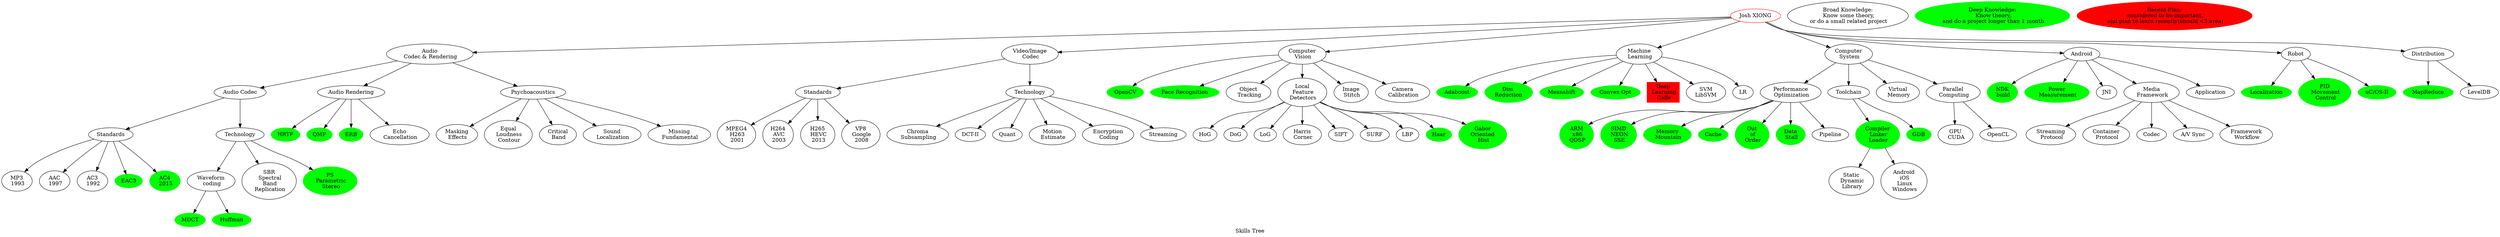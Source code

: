 digraph Skills_Tree 
{
    label="Skills Tree";  
    node [shape=ellipse];
    
    Josh_XIONG    [ label="Josh XIONG", fillcolor=green, color=red]
    Josh_XIONG -> {
        Audio               [ label = "Audio\n Codec & Rendering"];
        Video_Image_Codec   [ label = "Video/Image\n Codec" ]; 
        Computer_Vision     [ label = "Computer\n Vision"];
        Machine_Learning    [ label = "Machine\n Learning"];
        Computer_System     [ label = "Computer\n System"];
        Android             [ label = "Android" ];
        Robot               [ label = "Robot" ];
        // Internet            [ label = "Internet" ];
        Distribution        [ label = "Distribution" ]
    }
    Breadth_Knowledge [
        label = "Broad Knowledge:\n Know some theory,\n or do a small related project", 
        shape=ellipse]
    Depth_Knowledge   [
        label = "Deep Knowledge:\n Know theory,\n and do a project longer than 1 month", 
        shape=ellipse,
        style=filled, color = green ]
    Recent_Plan       [
        label = "Recent Plan:\n considered to be important,\n and plan to learn recently(should <3 area)", 
        shape=ellipse,
        style=filled, color = red ]
    
    {
        Audio -> {
            Audio_Codec     [label = "Audio Codec" ]
            Audio_Render    [label = "Audio Rendering"]
            Psychoacoustics [label = "Psychoacoustics"]
        }
        {
            Audio_Codec -> {
                Audio_Standards [label = "Standards"]
                Audio_Tech      [label = "Technology"]
            }
            {
                Audio_Standards -> {
                    MP3         [label = "MP3\n 1993"]
                    AAC         [label = "AAC\n 1997"]
                    AC3         [label = "AC3\n 1992"]
                    EAC3        [label = "EAC3", style=filled, color = green ]
                    AC4         [label = "AC4\n 2015", style=filled, color = green ]
                }
                Audio_Tech -> {
                    Waveform    [label = "Waveform\n coding"]
                    SBR         [label = "SBR\n Spectral\n Band\n Replication"]
                    PS          [label = "PS\n Parametric\n Stereo", style=filled, color = green ]
                }
                {
                    Waveform -> {
                        MDCT    [label = "MDCT", style=filled, color = green ]
                        Huffman [label = "Huffman", style=filled, color = green ]
                    }
                }
            }
            Audio_Render -> {
                HRTF    [label = "HRTF", style=filled, color = green ]
                QMF     [label = "QMF", style=filled, color = green ]
                ERB     [label = "ERB", style=filled, color = green ]
                Echo    [label = "Echo\n Cancellation" ]
            }
            Psychoacoustics -> {
                Masking_Effects         [label = "Masking\n Effects"]
                Equal_Loudness_Contour  [label = "Equal\n Loudness\n Contour"]
                Critical_Band           [label = "Critical\n Band"]
                Sound_Localization      [label = "Sound\n Localization"]
                Missing_Fundamental     [label = "Missing\n Fundamental"]                    
            }
        }
        Video_Image_Codec -> {
            Video_Standards [label = "Standards"]
            Video_Tech      [label = "Technology"]
        }
        {
            Video_Standards -> {                
                MPEG4 [label = "MPEG4\n H263\n 2001"]
                H264 [label = "H264\n AVC\n 2003"]
                H265 [label = "H265\n HEVC\n 2013"]
                VP8  [label = "VP8\n Google\n 2008"]
            }
            Video_Tech -> {
                Chroma_Subsampling  [label = "Chroma\n Subsampling"]
                DCT_II              [label = "DCT-II"]
                Quant               [label = "Quant"]
                Motion_Estimate     [label = "Motion\n Estimate"]
                Encryption_Coding   [label = "Encryption\n Coding"]
                Streaming           [label = "Streaming"]
            }
        }
        Computer_Vision -> {
            OpenCV              [ label = "OpenCV", style=filled, color = green]
            Face                [ label = "Face Recognition", style=filled, color = green]
            Obj_Track           [ label = "Object\n Tracking"]
            Local_Feature       [ label = "Local\n Feature\n Detectors"]
            Image_Stitch        [ label = "Image\n Stitch"]
            Camera_Calibration  [ label = "Camera\n Calibration"]
        }
        {
            Local_Feature -> {
                HoG
                DoG
                LoG
                Harris_Corner   [label = "Harris\n Corner"]
                SIFT
                SURF
                LBP
                Haar            [label = "Haar", style=filled, color = green ]
                GoH             [label = "Gabor\n Oriented \n Hist", style=filled, color = green ]
            }
        }
        Machine_Learning -> {
            Adaboost    [ label = "Adaboost",        style=filled, color = green]
            Dim_Reduce  [ label = "Dim \nReduction", style=filled, color = green]
            Meanshift   [ label = "Meanshift",       style=filled, color = green]
            Convex_Opt  [ label = "Convex Opt",      style=filled, color = green]
            DP_Caffe    [ label = "Deep\n Learning\n Caffe", shape=box, style=filled, color = red ]
            SVM         [ label = "SVM\nLibSVM"]
            LR          [ label = "LR"]
        }
        Computer_System -> {
                Perf_Opt   [label = "Performance\n Optimization" ]
                Toolchain  [label = "Toolchain" ]
                Virtual_Memory      [label = "Virtual\n Memory"]
                Parallel_Computing  [label = "Parallel\n Computing"]
        }
        {
            Perf_Opt -> {
                ARM_x86_QDSP [label = "ARM\n x86\n QDSP", style=filled, color = green ]
                SIMD                [label = "SIMD\n NEON\n SSE" , style=filled, color = green ]
                Memory_Mountain     [label = "Memory\n Mountain" , style=filled, color = green ]
                Cache               [label = "Cache"             , style=filled, color = green ]
                OoO                 [label = "Out\n of\n Order"  , style=filled, color = green ]
                Data_Stall          [label = "Data\n Stall"      , style=filled, color = green ]
                Pipeline            [label = "Pipeline"]
            }
            Toolchain -> {
                Compiler_loader [label = "Compiler\n Linker\n Loader", style=filled, color = green ]
                GDB [label = "GDB", style=filled, color = green]
            }
            {
                Compiler_loader -> {
                    lib_type    [label = "Static\n Dynamic\n Library"]
                    Os_Type     [label = "Android\n iOS\n Linux\n Windows"]
                }
            }
            Parallel_Computing -> {
                GPU    [label = "GPU\n CUDA"]
                OpenCL [label = "OpenCL"]
            }
        }
        Android -> {
            NDK             [label = "NDK\n build", style=filled, color = green ]
            Power           [label = "Power\n Measurement", style=filled, color = green ]
            JNI
            Media_Framework [label = "Media\n Framework"]
            Application
        }
        {
            Media_Framework -> {
                Streaming_Protocol      [label = "Streaming\n Protocol"]
                Container               [label = "Container\n Protocol"]
                Codec                   [label = "Codec"]
                Sync                    [label = "A\/V Sync"]
                Framework               [label = "Framework\n Workflow"]
            }
        }
        Robot -> {
            Localization [label = "Localization", style=filled, color = green ]
            Movement_Control    [label = "PID\n Movement\n Control", style=filled, color = green ]
            uC_OS               [label = "uC/OS-II", style=filled, color = green ]
        }
        Distribution -> {
            MapReduce [ label = "MapReduce", style=filled, color = green ];
            LevelDB   [ label = "LevelDB" ];
        }
    }
}
